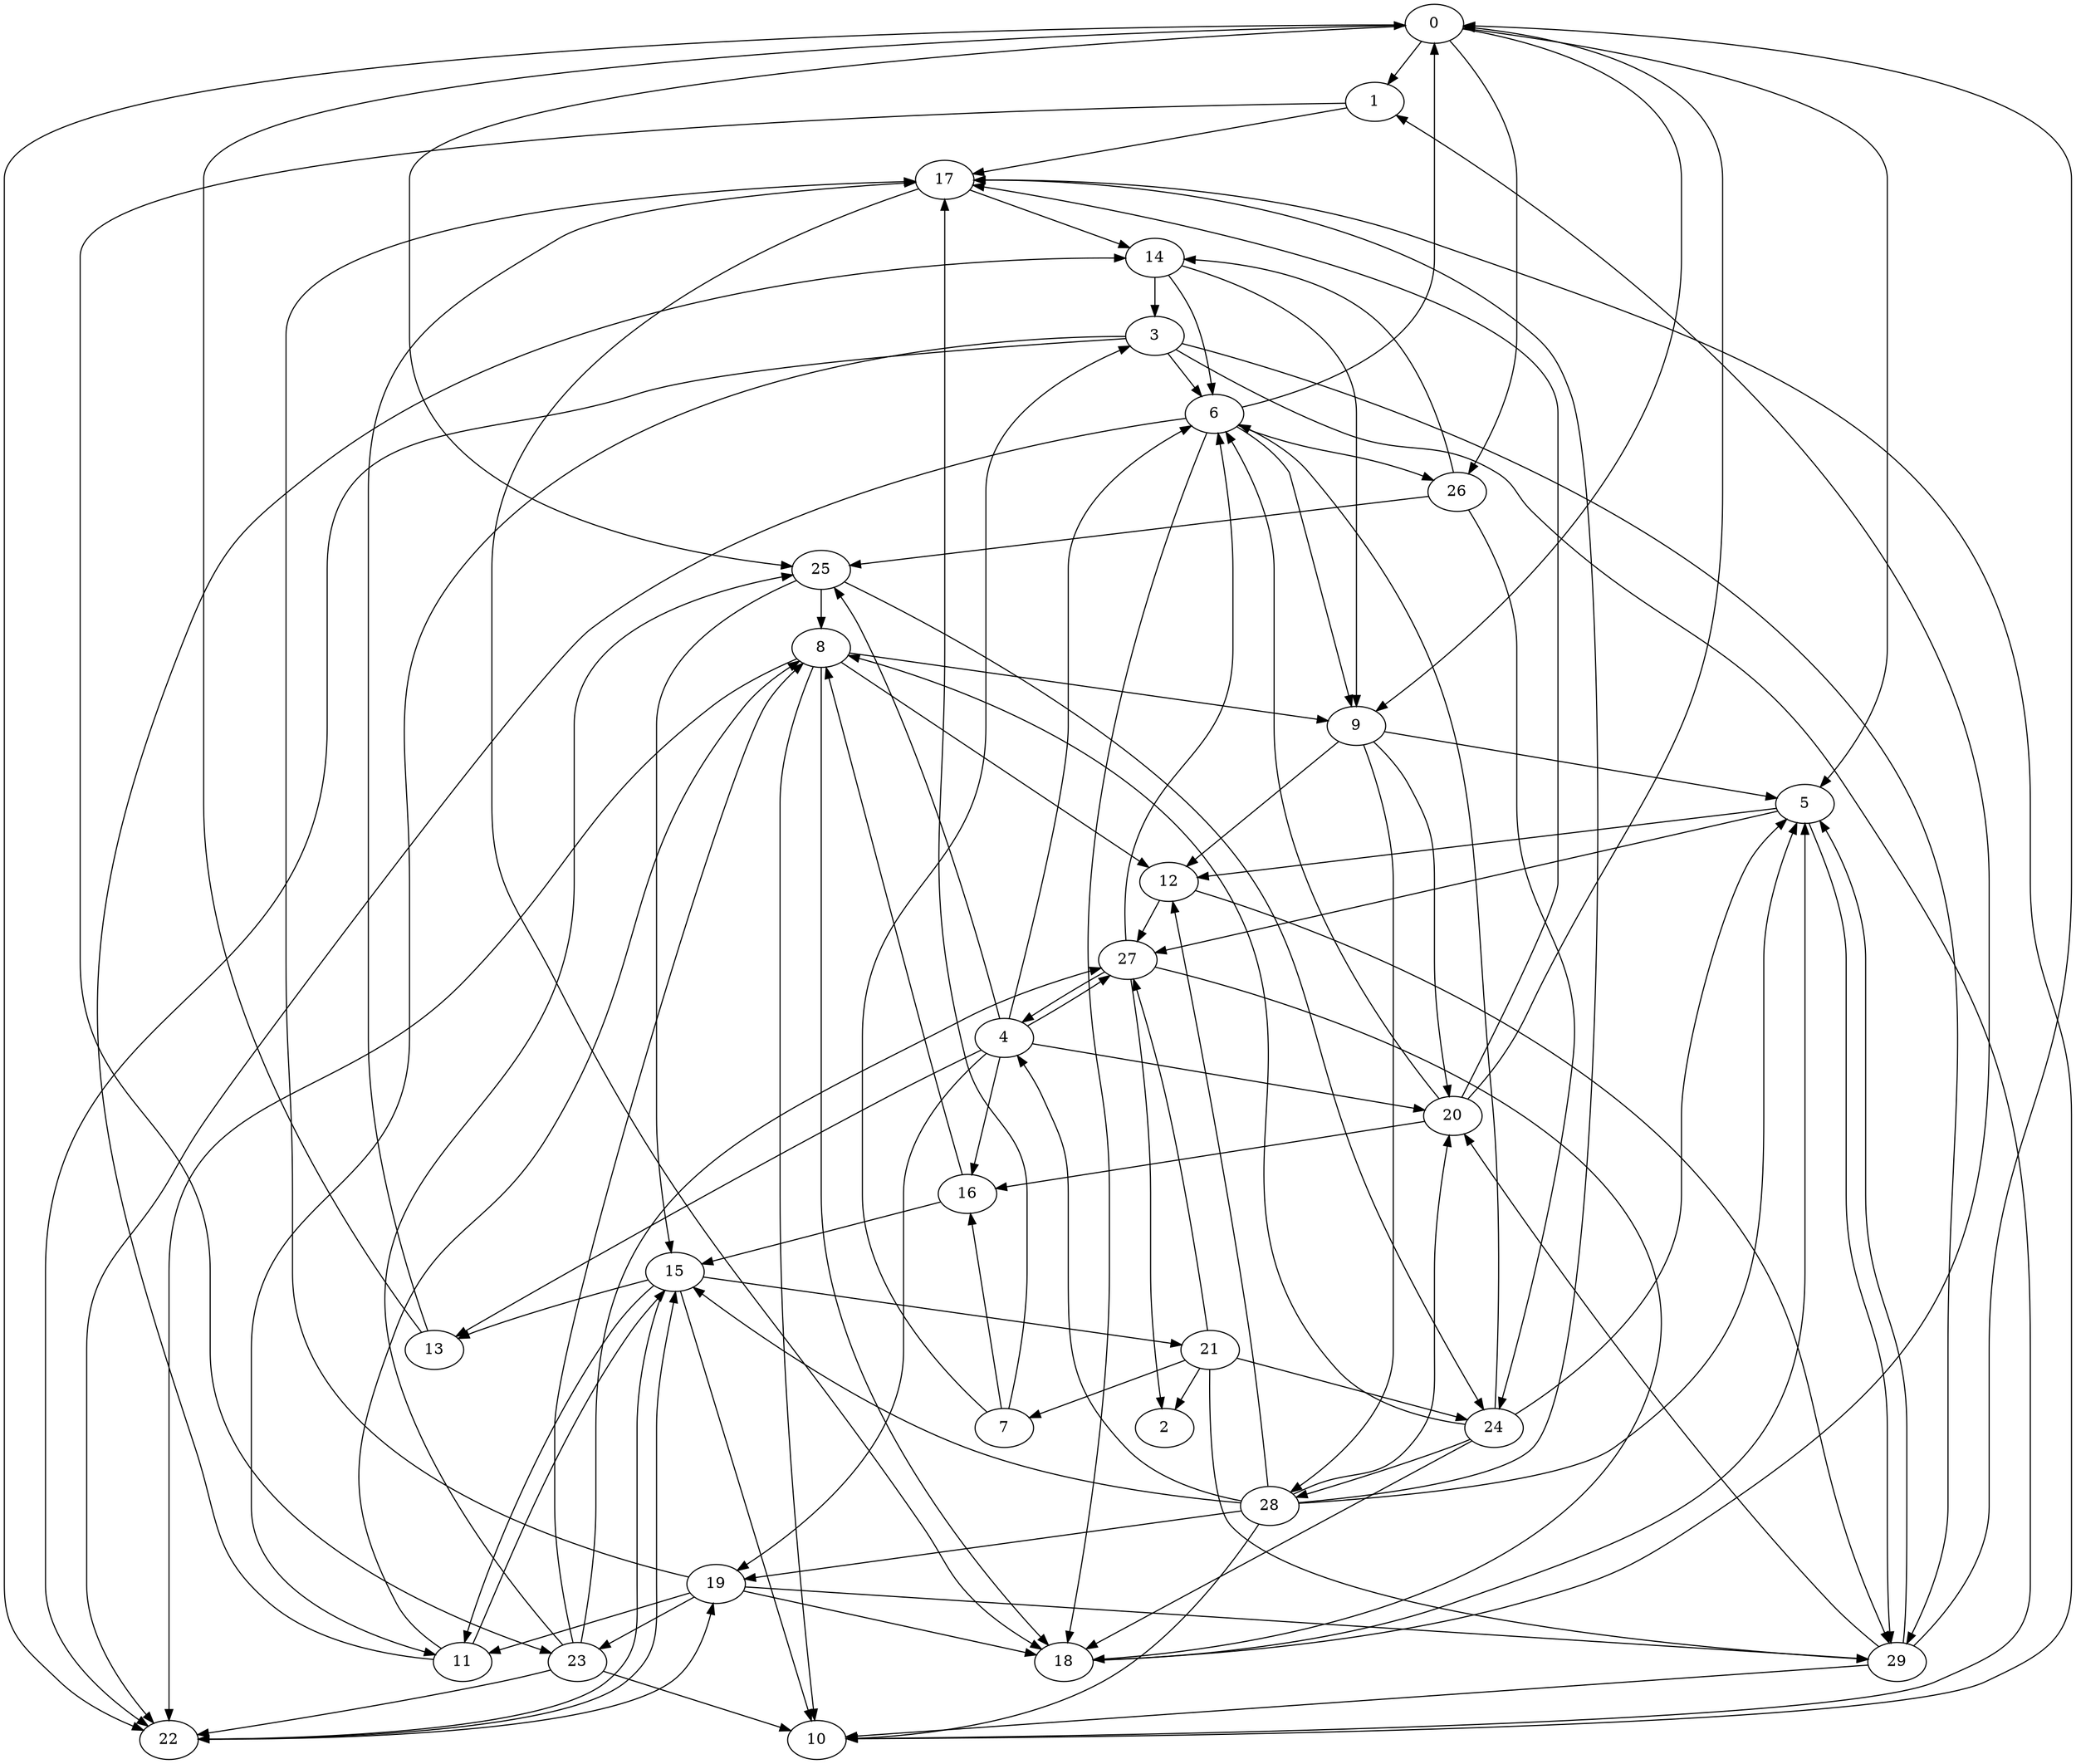 digraph G {
0;
1;
2;
3;
4;
5;
6;
7;
8;
9;
10;
11;
12;
13;
14;
15;
16;
17;
18;
19;
20;
21;
22;
23;
24;
25;
26;
27;
28;
29;
0 -> 22 [weight=5000];
0 -> 9 [weight=5000];
0 -> 1 [weight=8000];
0 -> 25 [weight=8000];
0 -> 26 [weight=9000];
0 -> 5 [weight=4000];
1 -> 23 [weight=3000];
1 -> 17 [weight=7000];
3 -> 29 [weight=4000];
3 -> 11 [weight=9000];
3 -> 22 [weight=1000];
3 -> 10 [weight=7000];
3 -> 6 [weight=7000];
4 -> 13 [weight=7000];
4 -> 16 [weight=4000];
4 -> 27 [weight=8000];
4 -> 6 [weight=2000];
4 -> 19 [weight=9000];
4 -> 25 [weight=7000];
4 -> 20 [weight=1000];
5 -> 12 [weight=4000];
5 -> 27 [weight=4000];
5 -> 29 [weight=7000];
6 -> 22 [weight=7000];
6 -> 18 [weight=6000];
6 -> 26 [weight=3000];
6 -> 0 [weight=9000];
6 -> 9 [weight=9000];
7 -> 17 [weight=8000];
7 -> 3 [weight=9000];
7 -> 16 [weight=9000];
8 -> 12 [weight=8000];
8 -> 10 [weight=7000];
8 -> 9 [weight=8000];
8 -> 18 [weight=8000];
8 -> 22 [weight=9000];
9 -> 12 [weight=4000];
9 -> 28 [weight=5000];
9 -> 5 [weight=7000];
9 -> 20 [weight=9000];
10 -> 17 [weight=3000];
11 -> 14 [weight=1000];
11 -> 8 [weight=4000];
11 -> 15 [weight=6000];
12 -> 27 [weight=2000];
12 -> 29 [weight=6000];
13 -> 0 [weight=3000];
13 -> 17 [weight=6000];
14 -> 9 [weight=9000];
14 -> 6 [weight=4000];
14 -> 3 [weight=9000];
15 -> 13 [weight=8000];
15 -> 10 [weight=6000];
15 -> 22 [weight=7000];
15 -> 11 [weight=7000];
15 -> 21 [weight=7000];
16 -> 8 [weight=1000];
16 -> 15 [weight=9000];
17 -> 18 [weight=7000];
17 -> 14 [weight=8000];
18 -> 1 [weight=5000];
18 -> 5 [weight=9000];
19 -> 11 [weight=9000];
19 -> 23 [weight=7000];
19 -> 18 [weight=8000];
19 -> 17 [weight=7000];
19 -> 29 [weight=2000];
20 -> 16 [weight=4000];
20 -> 17 [weight=2000];
20 -> 6 [weight=4000];
20 -> 0 [weight=4000];
21 -> 7 [weight=4000];
21 -> 29 [weight=2000];
21 -> 2 [weight=7000];
21 -> 24 [weight=7000];
21 -> 27 [weight=9000];
22 -> 19 [weight=2000];
22 -> 15 [weight=6000];
23 -> 8 [weight=6000];
23 -> 22 [weight=2000];
23 -> 25 [weight=2000];
23 -> 10 [weight=8000];
23 -> 27 [weight=5000];
24 -> 18 [weight=2000];
24 -> 8 [weight=8000];
24 -> 6 [weight=3000];
24 -> 5 [weight=6000];
24 -> 28 [weight=3000];
25 -> 24 [weight=5000];
25 -> 15 [weight=6000];
25 -> 8 [weight=9000];
26 -> 25 [weight=8000];
26 -> 14 [weight=1000];
26 -> 24 [weight=9000];
27 -> 6 [weight=1000];
27 -> 4 [weight=1000];
27 -> 2 [weight=5000];
27 -> 18 [weight=2000];
28 -> 19 [weight=3000];
28 -> 15 [weight=9000];
28 -> 12 [weight=8000];
28 -> 5 [weight=6000];
28 -> 4 [weight=9000];
28 -> 17 [weight=7000];
28 -> 20 [weight=4000];
28 -> 10 [weight=9000];
29 -> 10 [weight=1000];
29 -> 20 [weight=2000];
29 -> 0 [weight=3000];
29 -> 5 [weight=9000];
}